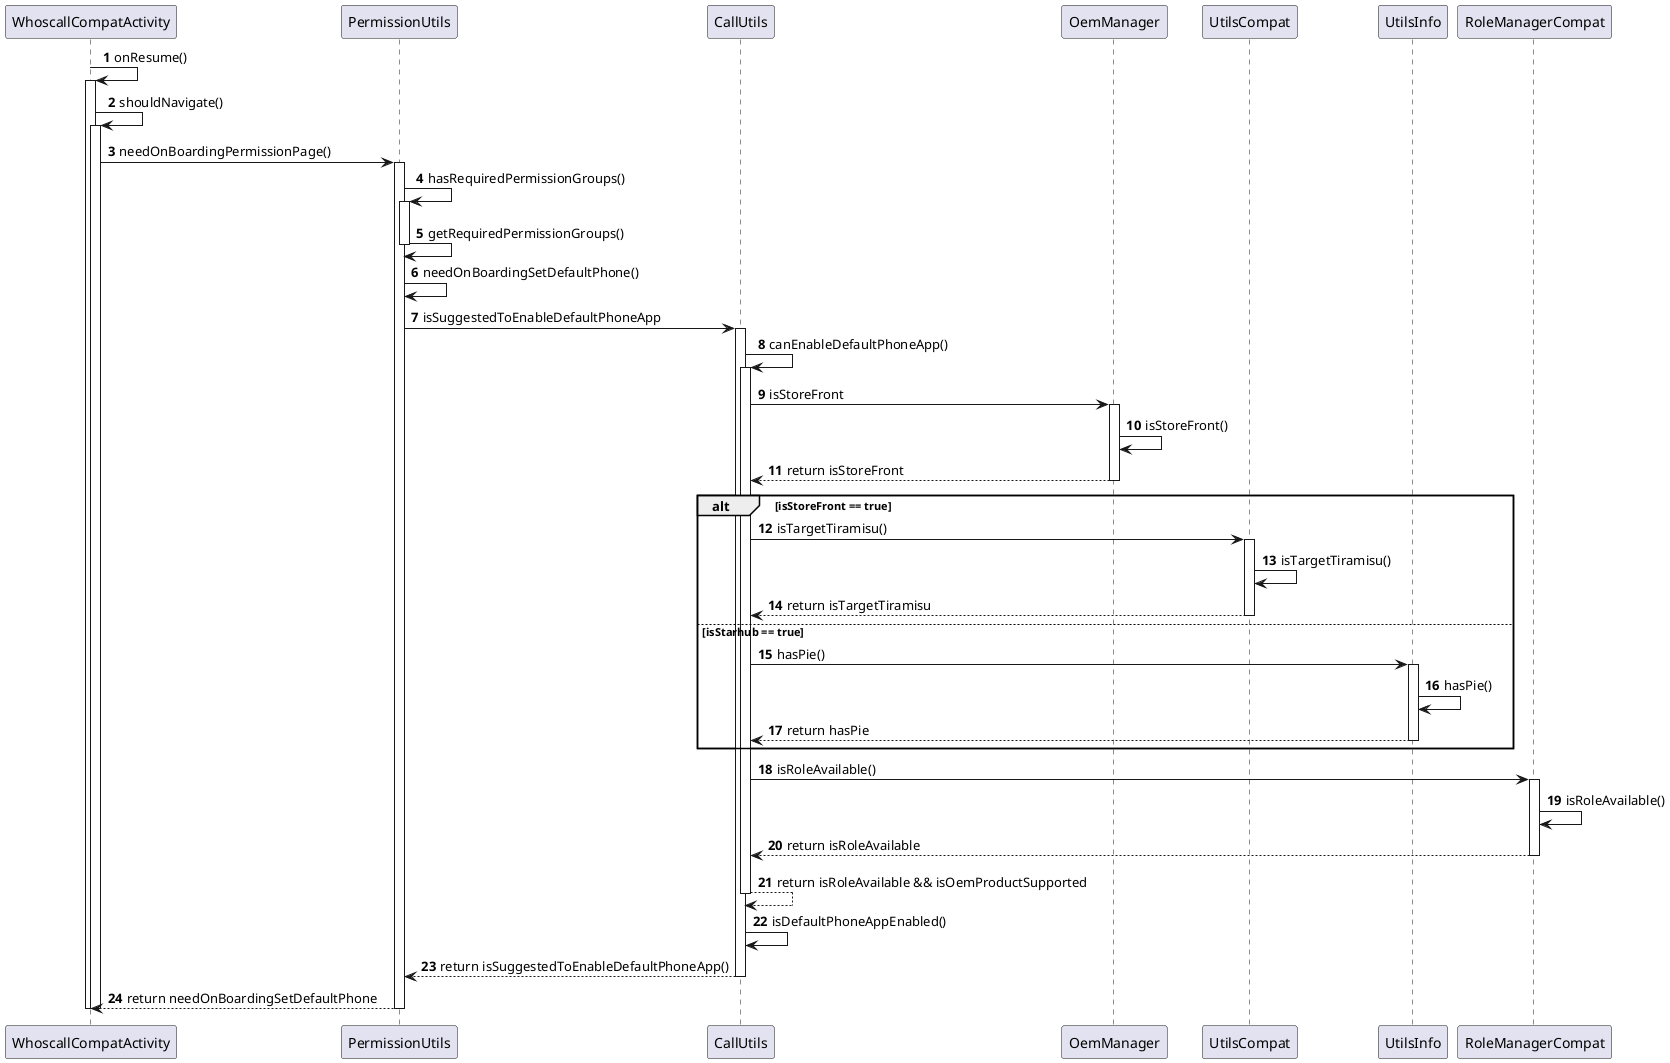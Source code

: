 @startuml
'https://plantuml.com/sequence-diagram
autonumber
WhoscallCompatActivity -> WhoscallCompatActivity: onResume()
activate WhoscallCompatActivity
WhoscallCompatActivity -> WhoscallCompatActivity: shouldNavigate()
activate WhoscallCompatActivity

WhoscallCompatActivity -> PermissionUtils: needOnBoardingPermissionPage()

activate PermissionUtils
' check if user: hasRequiredPermissionGroups() && needOnBoardingSetDefaultPhone() && needOnBoardingPermissionPage()
' user must have read permission, check if user has read permission
PermissionUtils -> PermissionUtils: hasRequiredPermissionGroups()
activate PermissionUtils
' users have different permission depending on the Android version
PermissionUtils -> PermissionUtils: getRequiredPermissionGroups()
deactivate PermissionUtils
' if user is new & share preference has no check data, show onboarding page
PermissionUtils -> PermissionUtils: needOnBoardingSetDefaultPhone()
'activate PermissionUtils
'    'check if user is new
'    PermissionUtils -> Utils: isNewUser()
'    activate Utils
'    Utils -> Utils: isUserNew()
'    Utils --> PermissionUtils: return isNewUser
'    deactivate Utils
'    'check if intro is completed
'    PermissionUtils -> Utils: isIntroCompleted()
'
'    activate Utils
'    Utils -> Utils: isIntroCompleted()
'    Utils --> PermissionUtils: return isIntroCompleted
'    deactivate Utils
'    'check if share preference has default phone checked
'    PermissionUtils -> PrefsRepository: getBoolean(PREF_KEY_ONBOARDING_DEFAULT_PHONE_CHECKED, false)
'
'    activate PrefsRepository
'    PrefsRepository -> PrefsRepository: getBoolean(PREF_KEY_ONBOARDING_DEFAULT_PHONE_CHECKED, false)
'    PrefsRepository --> PermissionUtils: return getBoolean(PREF_KEY_ONBOARDING_DEFAULT_PHONE_CHECKED, false)
'    deactivate PrefsRepository

    'check if callUtils is suggest to set default phone
    PermissionUtils -> CallUtils: isSuggestedToEnableDefaultPhoneApp
    activate CallUtils
        CallUtils -> CallUtils: canEnableDefaultPhoneApp()
        activate CallUtils
        CallUtils -> OemManager: isStoreFront
        activate OemManager
        OemManager -> OemManager: isStoreFront()
        OemManager --> CallUtils: return isStoreFront
        deactivate OemManager
        alt isStoreFront == true
            CallUtils -> UtilsCompat: isTargetTiramisu()
            activate UtilsCompat
            UtilsCompat -> UtilsCompat: isTargetTiramisu()
            UtilsCompat --> CallUtils: return isTargetTiramisu
            deactivate UtilsCompat
        else isStarhub == true
            CallUtils -> UtilsInfo: hasPie()
            activate UtilsInfo
            UtilsInfo -> UtilsInfo: hasPie()
            UtilsInfo --> CallUtils: return hasPie
            deactivate UtilsInfo
        end
        CallUtils -> RoleManagerCompat: isRoleAvailable()
        activate RoleManagerCompat
        RoleManagerCompat -> RoleManagerCompat: isRoleAvailable()
        RoleManagerCompat --> CallUtils: return isRoleAvailable
        deactivate RoleManagerCompat
        ' if isRoleAvailable == true & isOemProductSupported == true, return true
        CallUtils --> CallUtils: return isRoleAvailable && isOemProductSupported
        deactivate CallUtils
    CallUtils -> CallUtils: isDefaultPhoneAppEnabled()
    CallUtils --> PermissionUtils: return isSuggestedToEnableDefaultPhoneApp()
    deactivate CallUtils
   PermissionUtils --> WhoscallCompatActivity: return needOnBoardingSetDefaultPhone
    deactivate PermissionUtils
deactivate PermissionUtils
deactivate WhoscallCompatActivity

deactivate WhoscallCompatActivity



@enduml